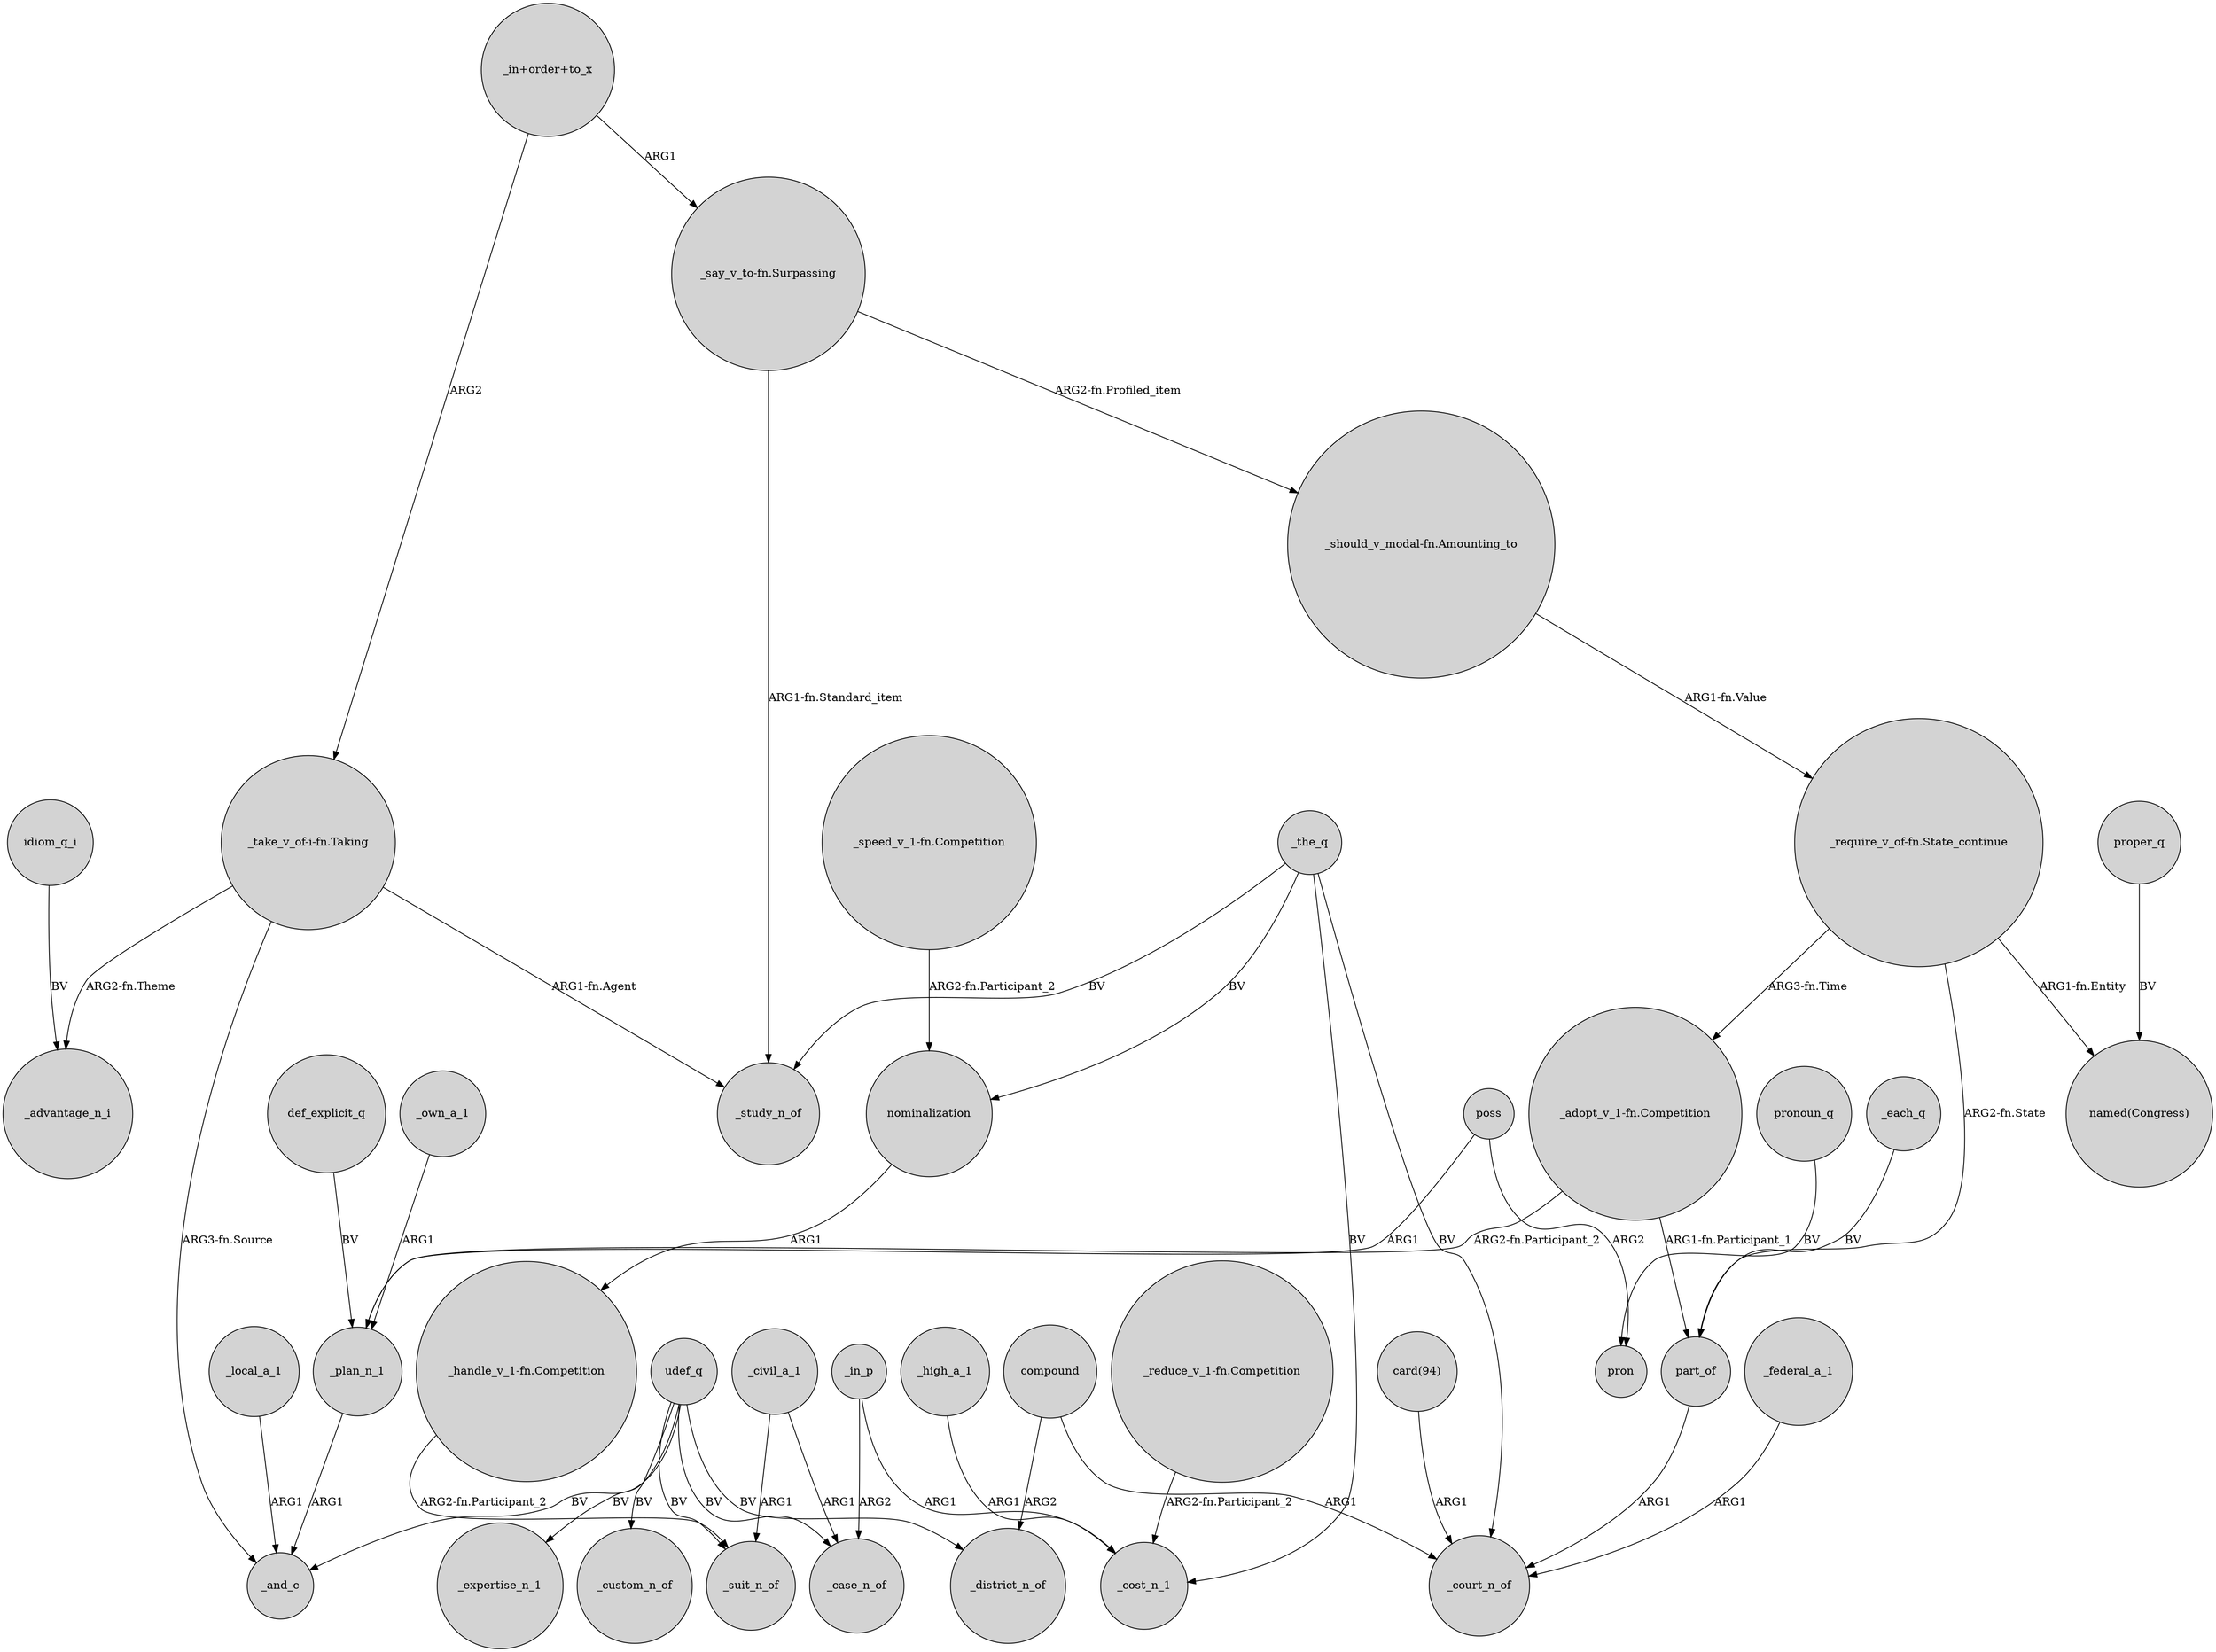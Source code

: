 digraph {
	node [shape=circle style=filled]
	"_in+order+to_x" -> "_take_v_of-i-fn.Taking" [label=ARG2]
	_the_q -> nominalization [label=BV]
	proper_q -> "named(Congress)" [label=BV]
	"_say_v_to-fn.Surpassing" -> "_should_v_modal-fn.Amounting_to" [label="ARG2-fn.Profiled_item"]
	_local_a_1 -> _and_c [label=ARG1]
	def_explicit_q -> _plan_n_1 [label=BV]
	"card(94)" -> _court_n_of [label=ARG1]
	_the_q -> _cost_n_1 [label=BV]
	udef_q -> _case_n_of [label=BV]
	"_say_v_to-fn.Surpassing" -> _study_n_of [label="ARG1-fn.Standard_item"]
	_civil_a_1 -> _case_n_of [label=ARG1]
	_civil_a_1 -> _suit_n_of [label=ARG1]
	udef_q -> _and_c [label=BV]
	"_require_v_of-fn.State_continue" -> "_adopt_v_1-fn.Competition" [label="ARG3-fn.Time"]
	_in_p -> _cost_n_1 [label=ARG1]
	compound -> _district_n_of [label=ARG2]
	pronoun_q -> pron [label=BV]
	_high_a_1 -> _cost_n_1 [label=ARG1]
	poss -> pron [label=ARG2]
	"_require_v_of-fn.State_continue" -> "named(Congress)" [label="ARG1-fn.Entity"]
	"_handle_v_1-fn.Competition" -> _suit_n_of [label="ARG2-fn.Participant_2"]
	poss -> _plan_n_1 [label=ARG1]
	compound -> _court_n_of [label=ARG1]
	"_in+order+to_x" -> "_say_v_to-fn.Surpassing" [label=ARG1]
	_own_a_1 -> _plan_n_1 [label=ARG1]
	"_should_v_modal-fn.Amounting_to" -> "_require_v_of-fn.State_continue" [label="ARG1-fn.Value"]
	"_adopt_v_1-fn.Competition" -> part_of [label="ARG1-fn.Participant_1"]
	udef_q -> _custom_n_of [label=BV]
	part_of -> _court_n_of [label=ARG1]
	_the_q -> _court_n_of [label=BV]
	"_take_v_of-i-fn.Taking" -> _advantage_n_i [label="ARG2-fn.Theme"]
	_in_p -> _case_n_of [label=ARG2]
	"_take_v_of-i-fn.Taking" -> _and_c [label="ARG3-fn.Source"]
	udef_q -> _suit_n_of [label=BV]
	_plan_n_1 -> _and_c [label=ARG1]
	"_reduce_v_1-fn.Competition" -> _cost_n_1 [label="ARG2-fn.Participant_2"]
	"_adopt_v_1-fn.Competition" -> _plan_n_1 [label="ARG2-fn.Participant_2"]
	nominalization -> "_handle_v_1-fn.Competition" [label=ARG1]
	udef_q -> _district_n_of [label=BV]
	idiom_q_i -> _advantage_n_i [label=BV]
	"_speed_v_1-fn.Competition" -> nominalization [label="ARG2-fn.Participant_2"]
	_federal_a_1 -> _court_n_of [label=ARG1]
	"_require_v_of-fn.State_continue" -> part_of [label="ARG2-fn.State"]
	_the_q -> _study_n_of [label=BV]
	udef_q -> _expertise_n_1 [label=BV]
	_each_q -> part_of [label=BV]
	"_take_v_of-i-fn.Taking" -> _study_n_of [label="ARG1-fn.Agent"]
}
